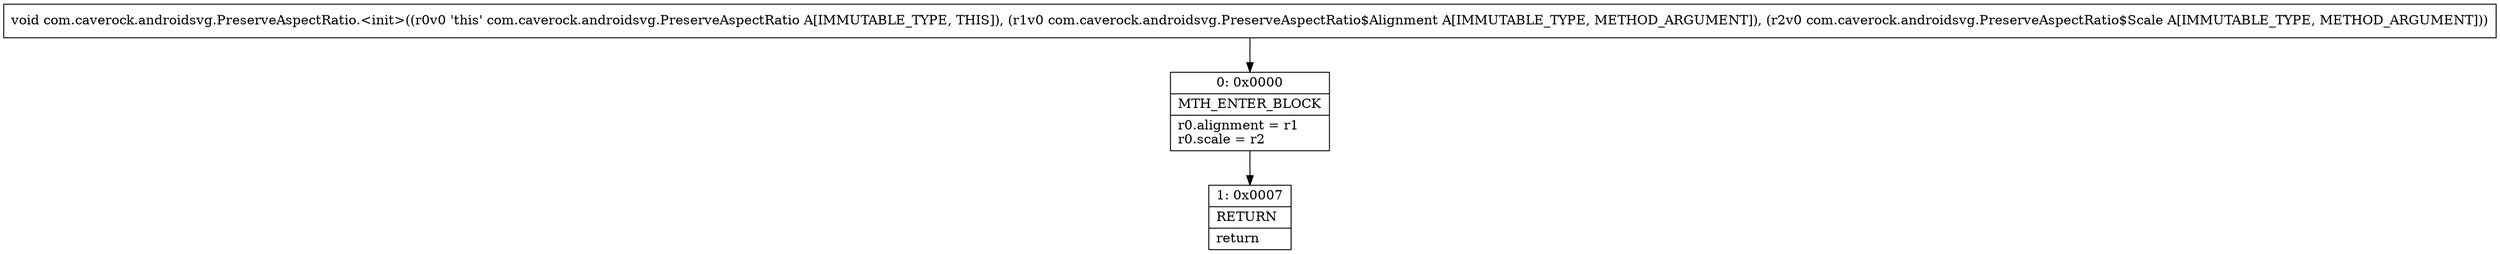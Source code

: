 digraph "CFG forcom.caverock.androidsvg.PreserveAspectRatio.\<init\>(Lcom\/caverock\/androidsvg\/PreserveAspectRatio$Alignment;Lcom\/caverock\/androidsvg\/PreserveAspectRatio$Scale;)V" {
Node_0 [shape=record,label="{0\:\ 0x0000|MTH_ENTER_BLOCK\l|r0.alignment = r1\lr0.scale = r2\l}"];
Node_1 [shape=record,label="{1\:\ 0x0007|RETURN\l|return\l}"];
MethodNode[shape=record,label="{void com.caverock.androidsvg.PreserveAspectRatio.\<init\>((r0v0 'this' com.caverock.androidsvg.PreserveAspectRatio A[IMMUTABLE_TYPE, THIS]), (r1v0 com.caverock.androidsvg.PreserveAspectRatio$Alignment A[IMMUTABLE_TYPE, METHOD_ARGUMENT]), (r2v0 com.caverock.androidsvg.PreserveAspectRatio$Scale A[IMMUTABLE_TYPE, METHOD_ARGUMENT])) }"];
MethodNode -> Node_0;
Node_0 -> Node_1;
}


